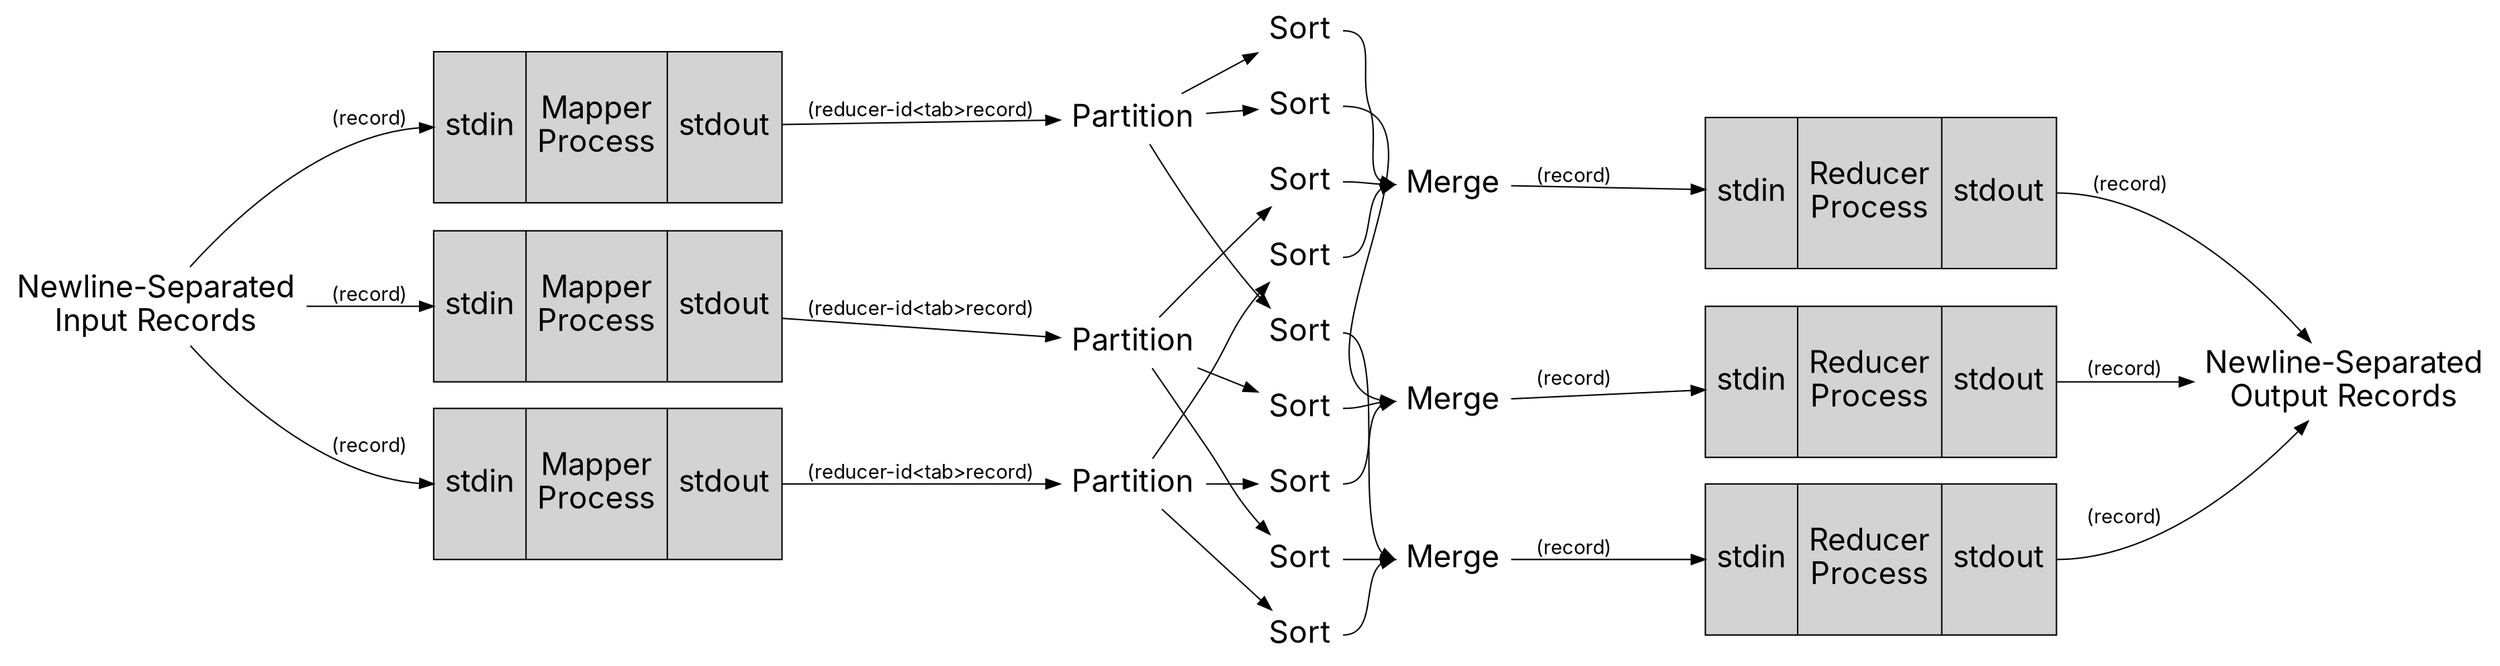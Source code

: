 digraph {
  graph [ fontname=BlinkMacSystemFont, fontsize=22 ];
  node [ fontname=BlinkMacSystemFont, fontsize=22 ];
  edge [ fontname=BlinkMacSystemFont, fontsize=14 ];

  rankdir=LR;
  input [pos="-4,3!", label="Newline-Separated\nInput Records", shape=plaintext];

  map1 [pos="-0.25,0.75!", label="{stdin|\nMapper\nProcess\n\n|stdout}", shape=record, style=filled, fillcolor=lightgray];
  map2 [pos="-0.25,3!", label="{stdin|\nMapper\nProcess\n\n|stdout}", shape=record, style=filled, fillcolor=lightgray];
  map3 [pos="-0.25,5.25!", label="{stdin|\nMapper\nProcess\n\n|stdout}", shape=record, style=filled, fillcolor=lightgray];

  partition1 [pos="4.5,0.75!", label="Partition", shape=plaintext];
  partition2 [pos="4.5,3!", label="Partition", shape=plaintext];
  partition3 [pos="4.5,5.25!", label="Partition", shape=plaintext];

  sort11 [pos="6,0!", label="Sort", shape=plaintext];
  sort12 [pos="6,0.75!", label="Sort", shape=plaintext];
  sort13 [pos="6,1.5!", label="Sort", shape=plaintext];
  sort21 [pos="6,2.25!", label="Sort", shape=plaintext];
  sort22 [pos="6,3!", label="Sort", shape=plaintext];
  sort23 [pos="6,3.75!", label="Sort", shape=plaintext];
  sort31 [pos="6,4.5!", label="Sort", shape=plaintext];
  sort32 [pos="6,5.25!", label="Sort", shape=plaintext];
  sort33 [pos="6,6!", label="Sort", shape=plaintext];

  merge1 [pos="8,0.75!", label="Merge", shape=plaintext];
  merge2 [pos="8,3!", label="Merge", shape=plaintext];
  merge3 [pos="8,5.25!", label="Merge", shape=plaintext];

  reduce1 [pos="12.25,0.75!", label="{stdin|\nReducer\nProcess\n\n|stdout}", shape=record, style=filled, fillcolor=lightgray];
  reduce2 [pos="12.25,3!", label="{stdin|\nReducer\nProcess\n\n|stdout}", shape=record, style=filled, fillcolor=lightgray];
  reduce3 [pos="12.25,5.25!", label="{stdin|\nReducer\nProcess\n\n|stdout}", shape=record, style=filled, fillcolor=lightgray];

  output [pos="16,3!", label="Newline-Separated\nOutput Records", shape=plaintext];

  input -> map1:w [label="(record)"];
  input -> map2:w [label="(record)"];
  input -> map3:w [label="(record)"];
  map1 -> partition1 [label="(reducer-id<tab>record)"];
  map2 -> partition2 [label="(reducer-id<tab>record)"];
  map3 -> partition3 [label="(reducer-id<tab>record)"];
  partition1 -> sort11;
  partition1 -> sort12;
  partition1 -> sort13;
  partition2 -> sort21;
  partition2 -> sort22;
  partition2 -> sort23;
  partition3 -> sort31;
  partition3 -> sort32;
  partition3 -> sort33;
  sort11:e -> merge1:w;
  sort12:e -> merge2:w;
  sort13:e -> merge3:w;
  sort21:e -> merge1:w;
  sort22:e -> merge2:w;
  sort23:e -> merge3:w;
  sort31:e -> merge1:w;
  sort32:e -> merge2:w;
  sort33:e -> merge3:w;
  merge1 -> reduce1 [label="(record)             "];
  merge2 -> reduce2 [label="(record)             "];
  merge3 -> reduce3 [label="(record)             "];
  reduce1:e -> output [label="(record)"];
  reduce2:e -> output [label="  (record)"];
  reduce3:e -> output [label="(record)"];
}
